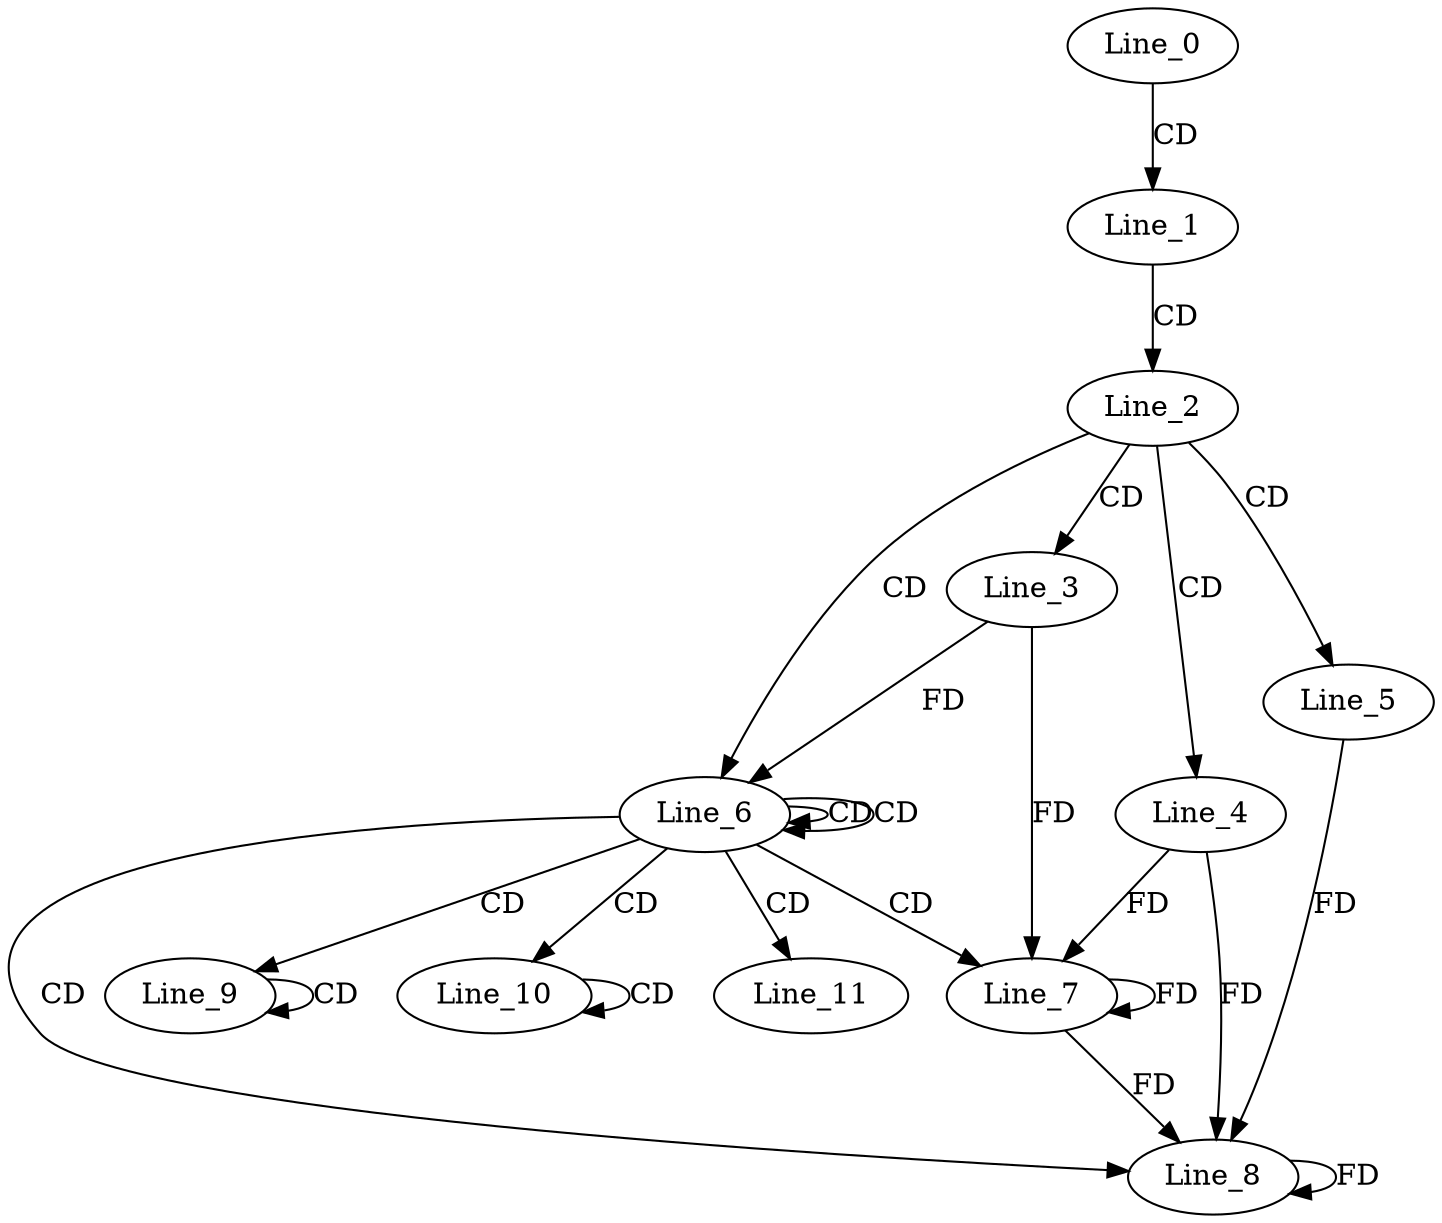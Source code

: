 digraph G {
  Line_0;
  Line_1;
  Line_2;
  Line_3;
  Line_4;
  Line_5;
  Line_6;
  Line_6;
  Line_7;
  Line_7;
  Line_8;
  Line_8;
  Line_9;
  Line_9;
  Line_10;
  Line_10;
  Line_11;
  Line_0 -> Line_1 [ label="CD" ];
  Line_1 -> Line_2 [ label="CD" ];
  Line_2 -> Line_3 [ label="CD" ];
  Line_2 -> Line_4 [ label="CD" ];
  Line_2 -> Line_5 [ label="CD" ];
  Line_2 -> Line_6 [ label="CD" ];
  Line_6 -> Line_6 [ label="CD" ];
  Line_6 -> Line_6 [ label="CD" ];
  Line_3 -> Line_6 [ label="FD" ];
  Line_6 -> Line_7 [ label="CD" ];
  Line_7 -> Line_7 [ label="FD" ];
  Line_4 -> Line_7 [ label="FD" ];
  Line_3 -> Line_7 [ label="FD" ];
  Line_6 -> Line_8 [ label="CD" ];
  Line_8 -> Line_8 [ label="FD" ];
  Line_5 -> Line_8 [ label="FD" ];
  Line_7 -> Line_8 [ label="FD" ];
  Line_4 -> Line_8 [ label="FD" ];
  Line_6 -> Line_9 [ label="CD" ];
  Line_9 -> Line_9 [ label="CD" ];
  Line_6 -> Line_10 [ label="CD" ];
  Line_10 -> Line_10 [ label="CD" ];
  Line_6 -> Line_11 [ label="CD" ];
}
